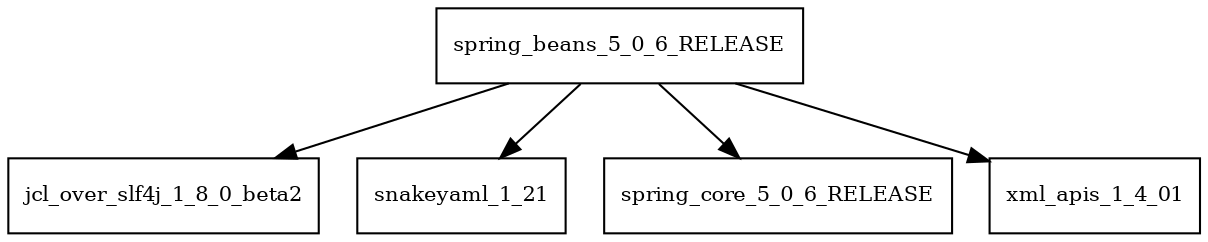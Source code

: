 digraph spring_beans_5_0_6_RELEASE_dependencies {
  node [shape = box, fontsize=10.0];
  spring_beans_5_0_6_RELEASE -> jcl_over_slf4j_1_8_0_beta2;
  spring_beans_5_0_6_RELEASE -> snakeyaml_1_21;
  spring_beans_5_0_6_RELEASE -> spring_core_5_0_6_RELEASE;
  spring_beans_5_0_6_RELEASE -> xml_apis_1_4_01;
}
